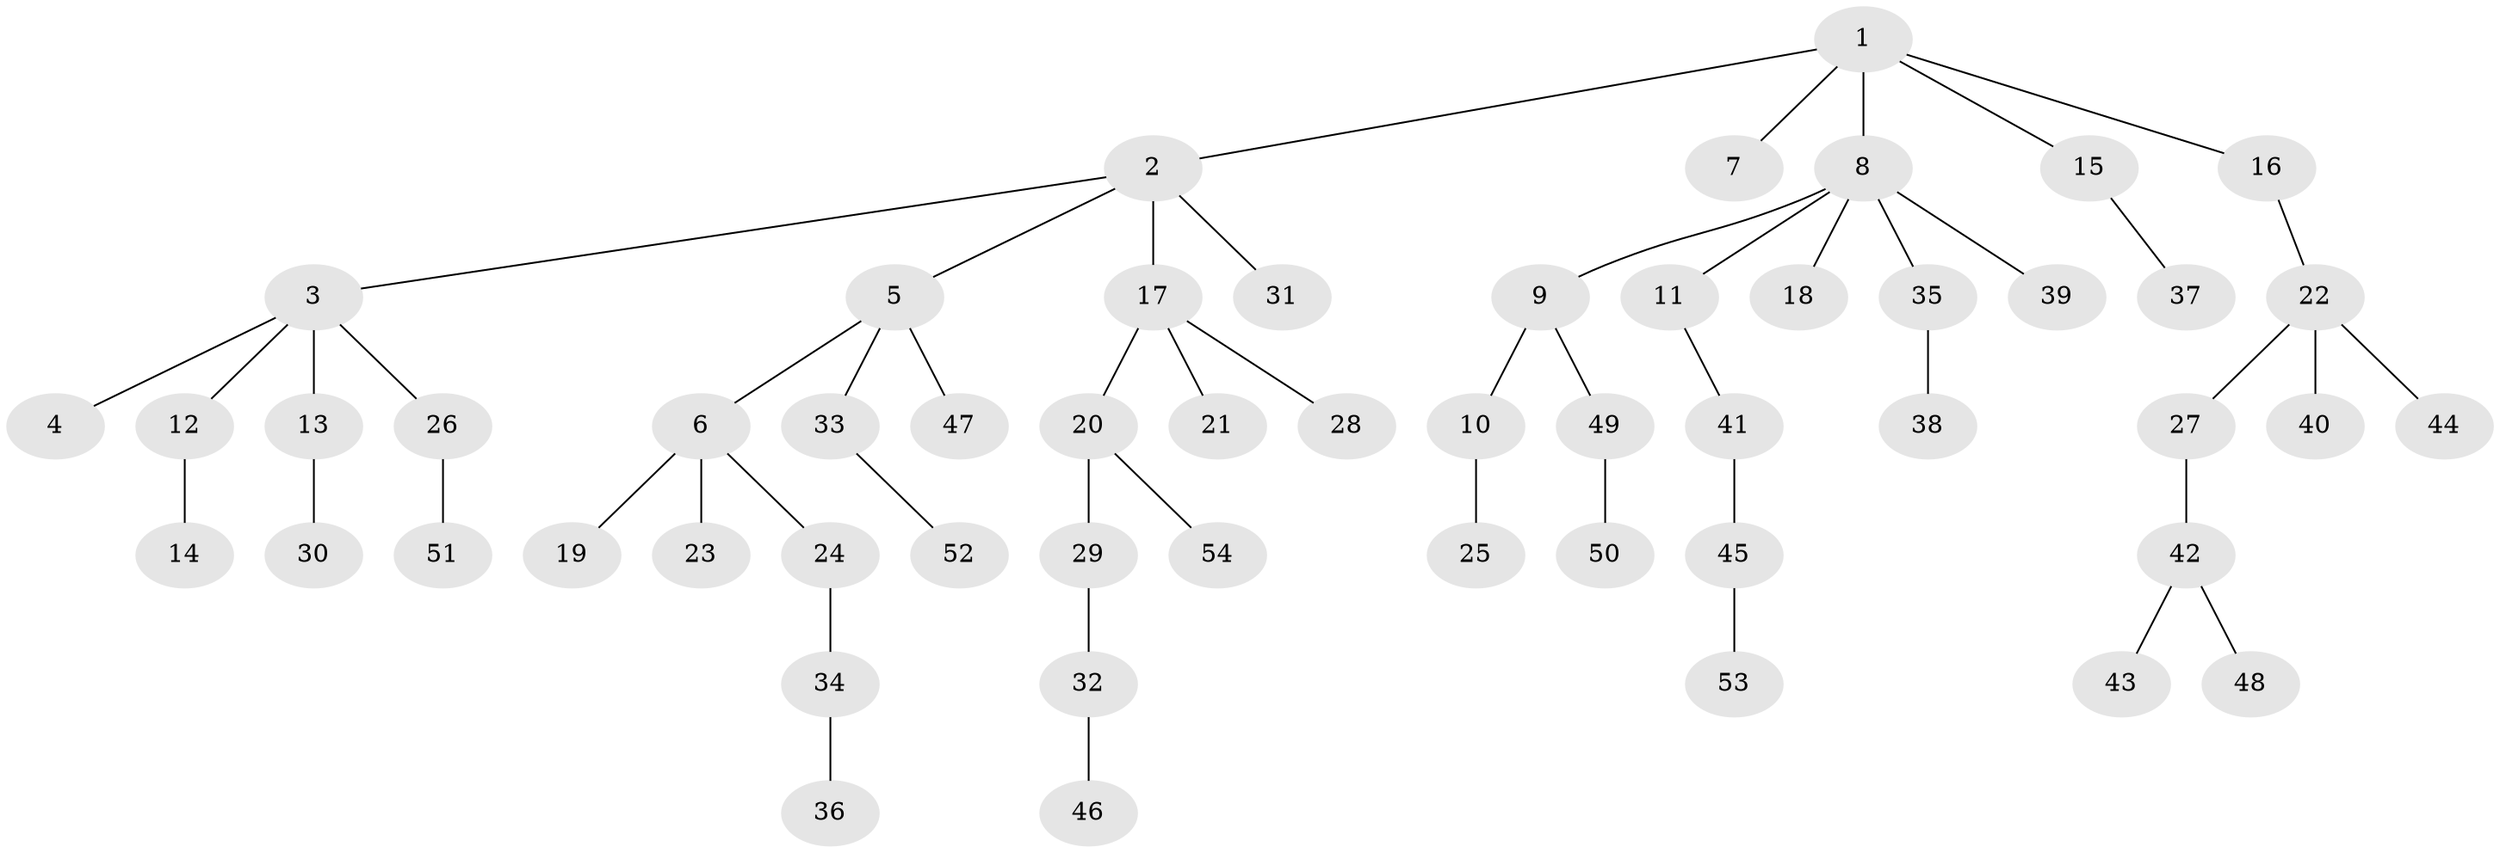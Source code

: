 // Generated by graph-tools (version 1.1) at 2025/50/03/09/25 03:50:18]
// undirected, 54 vertices, 53 edges
graph export_dot {
graph [start="1"]
  node [color=gray90,style=filled];
  1;
  2;
  3;
  4;
  5;
  6;
  7;
  8;
  9;
  10;
  11;
  12;
  13;
  14;
  15;
  16;
  17;
  18;
  19;
  20;
  21;
  22;
  23;
  24;
  25;
  26;
  27;
  28;
  29;
  30;
  31;
  32;
  33;
  34;
  35;
  36;
  37;
  38;
  39;
  40;
  41;
  42;
  43;
  44;
  45;
  46;
  47;
  48;
  49;
  50;
  51;
  52;
  53;
  54;
  1 -- 2;
  1 -- 7;
  1 -- 8;
  1 -- 15;
  1 -- 16;
  2 -- 3;
  2 -- 5;
  2 -- 17;
  2 -- 31;
  3 -- 4;
  3 -- 12;
  3 -- 13;
  3 -- 26;
  5 -- 6;
  5 -- 33;
  5 -- 47;
  6 -- 19;
  6 -- 23;
  6 -- 24;
  8 -- 9;
  8 -- 11;
  8 -- 18;
  8 -- 35;
  8 -- 39;
  9 -- 10;
  9 -- 49;
  10 -- 25;
  11 -- 41;
  12 -- 14;
  13 -- 30;
  15 -- 37;
  16 -- 22;
  17 -- 20;
  17 -- 21;
  17 -- 28;
  20 -- 29;
  20 -- 54;
  22 -- 27;
  22 -- 40;
  22 -- 44;
  24 -- 34;
  26 -- 51;
  27 -- 42;
  29 -- 32;
  32 -- 46;
  33 -- 52;
  34 -- 36;
  35 -- 38;
  41 -- 45;
  42 -- 43;
  42 -- 48;
  45 -- 53;
  49 -- 50;
}
